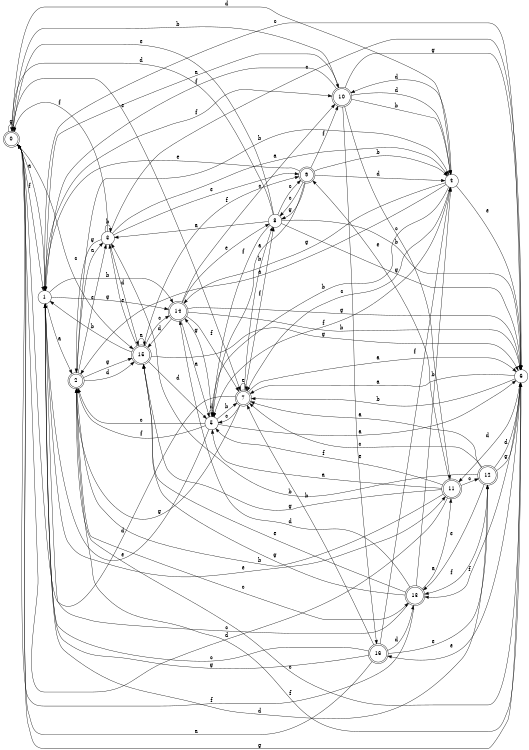 digraph n14_9 {
__start0 [label="" shape="none"];

rankdir=LR;
size="8,5";

s0 [style="rounded,filled", color="black", fillcolor="white" shape="doublecircle", label="0"];
s1 [style="filled", color="black", fillcolor="white" shape="circle", label="1"];
s2 [style="rounded,filled", color="black", fillcolor="white" shape="doublecircle", label="2"];
s3 [style="filled", color="black", fillcolor="white" shape="circle", label="3"];
s4 [style="filled", color="black", fillcolor="white" shape="circle", label="4"];
s5 [style="filled", color="black", fillcolor="white" shape="circle", label="5"];
s6 [style="filled", color="black", fillcolor="white" shape="circle", label="6"];
s7 [style="rounded,filled", color="black", fillcolor="white" shape="doublecircle", label="7"];
s8 [style="filled", color="black", fillcolor="white" shape="circle", label="8"];
s9 [style="rounded,filled", color="black", fillcolor="white" shape="doublecircle", label="9"];
s10 [style="rounded,filled", color="black", fillcolor="white" shape="doublecircle", label="10"];
s11 [style="rounded,filled", color="black", fillcolor="white" shape="doublecircle", label="11"];
s12 [style="rounded,filled", color="black", fillcolor="white" shape="doublecircle", label="12"];
s13 [style="rounded,filled", color="black", fillcolor="white" shape="doublecircle", label="13"];
s14 [style="rounded,filled", color="black", fillcolor="white" shape="doublecircle", label="14"];
s15 [style="rounded,filled", color="black", fillcolor="white" shape="doublecircle", label="15"];
s16 [style="rounded,filled", color="black", fillcolor="white" shape="doublecircle", label="16"];
s0 -> s1 [label="a"];
s0 -> s10 [label="b"];
s0 -> s15 [label="c"];
s0 -> s4 [label="d"];
s0 -> s7 [label="e"];
s0 -> s1 [label="f"];
s0 -> s0 [label="g"];
s1 -> s2 [label="a"];
s1 -> s14 [label="b"];
s1 -> s6 [label="c"];
s1 -> s12 [label="d"];
s1 -> s11 [label="e"];
s1 -> s10 [label="f"];
s1 -> s14 [label="g"];
s2 -> s3 [label="a"];
s2 -> s4 [label="b"];
s2 -> s13 [label="c"];
s2 -> s15 [label="d"];
s2 -> s3 [label="e"];
s2 -> s6 [label="f"];
s2 -> s15 [label="g"];
s3 -> s4 [label="a"];
s3 -> s3 [label="b"];
s3 -> s6 [label="c"];
s3 -> s15 [label="d"];
s3 -> s9 [label="e"];
s3 -> s0 [label="f"];
s3 -> s2 [label="g"];
s4 -> s2 [label="a"];
s4 -> s5 [label="b"];
s4 -> s7 [label="c"];
s4 -> s10 [label="d"];
s4 -> s6 [label="e"];
s4 -> s5 [label="f"];
s4 -> s14 [label="g"];
s5 -> s6 [label="a"];
s5 -> s7 [label="b"];
s5 -> s2 [label="c"];
s5 -> s5 [label="d"];
s5 -> s1 [label="e"];
s5 -> s2 [label="f"];
s5 -> s14 [label="g"];
s6 -> s7 [label="a"];
s6 -> s7 [label="b"];
s6 -> s2 [label="c"];
s6 -> s11 [label="d"];
s6 -> s16 [label="e"];
s6 -> s13 [label="f"];
s6 -> s0 [label="g"];
s7 -> s6 [label="a"];
s7 -> s8 [label="b"];
s7 -> s5 [label="c"];
s7 -> s0 [label="d"];
s7 -> s7 [label="e"];
s7 -> s8 [label="f"];
s7 -> s2 [label="g"];
s8 -> s3 [label="a"];
s8 -> s6 [label="b"];
s8 -> s9 [label="c"];
s8 -> s0 [label="d"];
s8 -> s0 [label="e"];
s8 -> s5 [label="f"];
s8 -> s6 [label="g"];
s9 -> s5 [label="a"];
s9 -> s4 [label="b"];
s9 -> s8 [label="c"];
s9 -> s4 [label="d"];
s9 -> s1 [label="e"];
s9 -> s10 [label="f"];
s9 -> s8 [label="g"];
s10 -> s1 [label="a"];
s10 -> s4 [label="b"];
s10 -> s11 [label="c"];
s10 -> s4 [label="d"];
s10 -> s16 [label="e"];
s10 -> s1 [label="f"];
s10 -> s6 [label="g"];
s11 -> s5 [label="a"];
s11 -> s2 [label="b"];
s11 -> s12 [label="c"];
s11 -> s0 [label="d"];
s11 -> s9 [label="e"];
s11 -> s5 [label="f"];
s11 -> s15 [label="g"];
s12 -> s7 [label="a"];
s12 -> s3 [label="b"];
s12 -> s7 [label="c"];
s12 -> s6 [label="d"];
s12 -> s13 [label="e"];
s12 -> s13 [label="f"];
s12 -> s6 [label="g"];
s13 -> s11 [label="a"];
s13 -> s4 [label="b"];
s13 -> s1 [label="c"];
s13 -> s14 [label="d"];
s13 -> s15 [label="e"];
s13 -> s0 [label="f"];
s13 -> s15 [label="g"];
s14 -> s5 [label="a"];
s14 -> s6 [label="b"];
s14 -> s10 [label="c"];
s14 -> s15 [label="d"];
s14 -> s8 [label="e"];
s14 -> s7 [label="f"];
s14 -> s6 [label="g"];
s15 -> s15 [label="a"];
s15 -> s1 [label="b"];
s15 -> s14 [label="c"];
s15 -> s5 [label="d"];
s15 -> s3 [label="e"];
s15 -> s9 [label="f"];
s15 -> s6 [label="g"];
s16 -> s0 [label="a"];
s16 -> s7 [label="b"];
s16 -> s1 [label="c"];
s16 -> s13 [label="d"];
s16 -> s12 [label="e"];
s16 -> s4 [label="f"];
s16 -> s1 [label="g"];

}